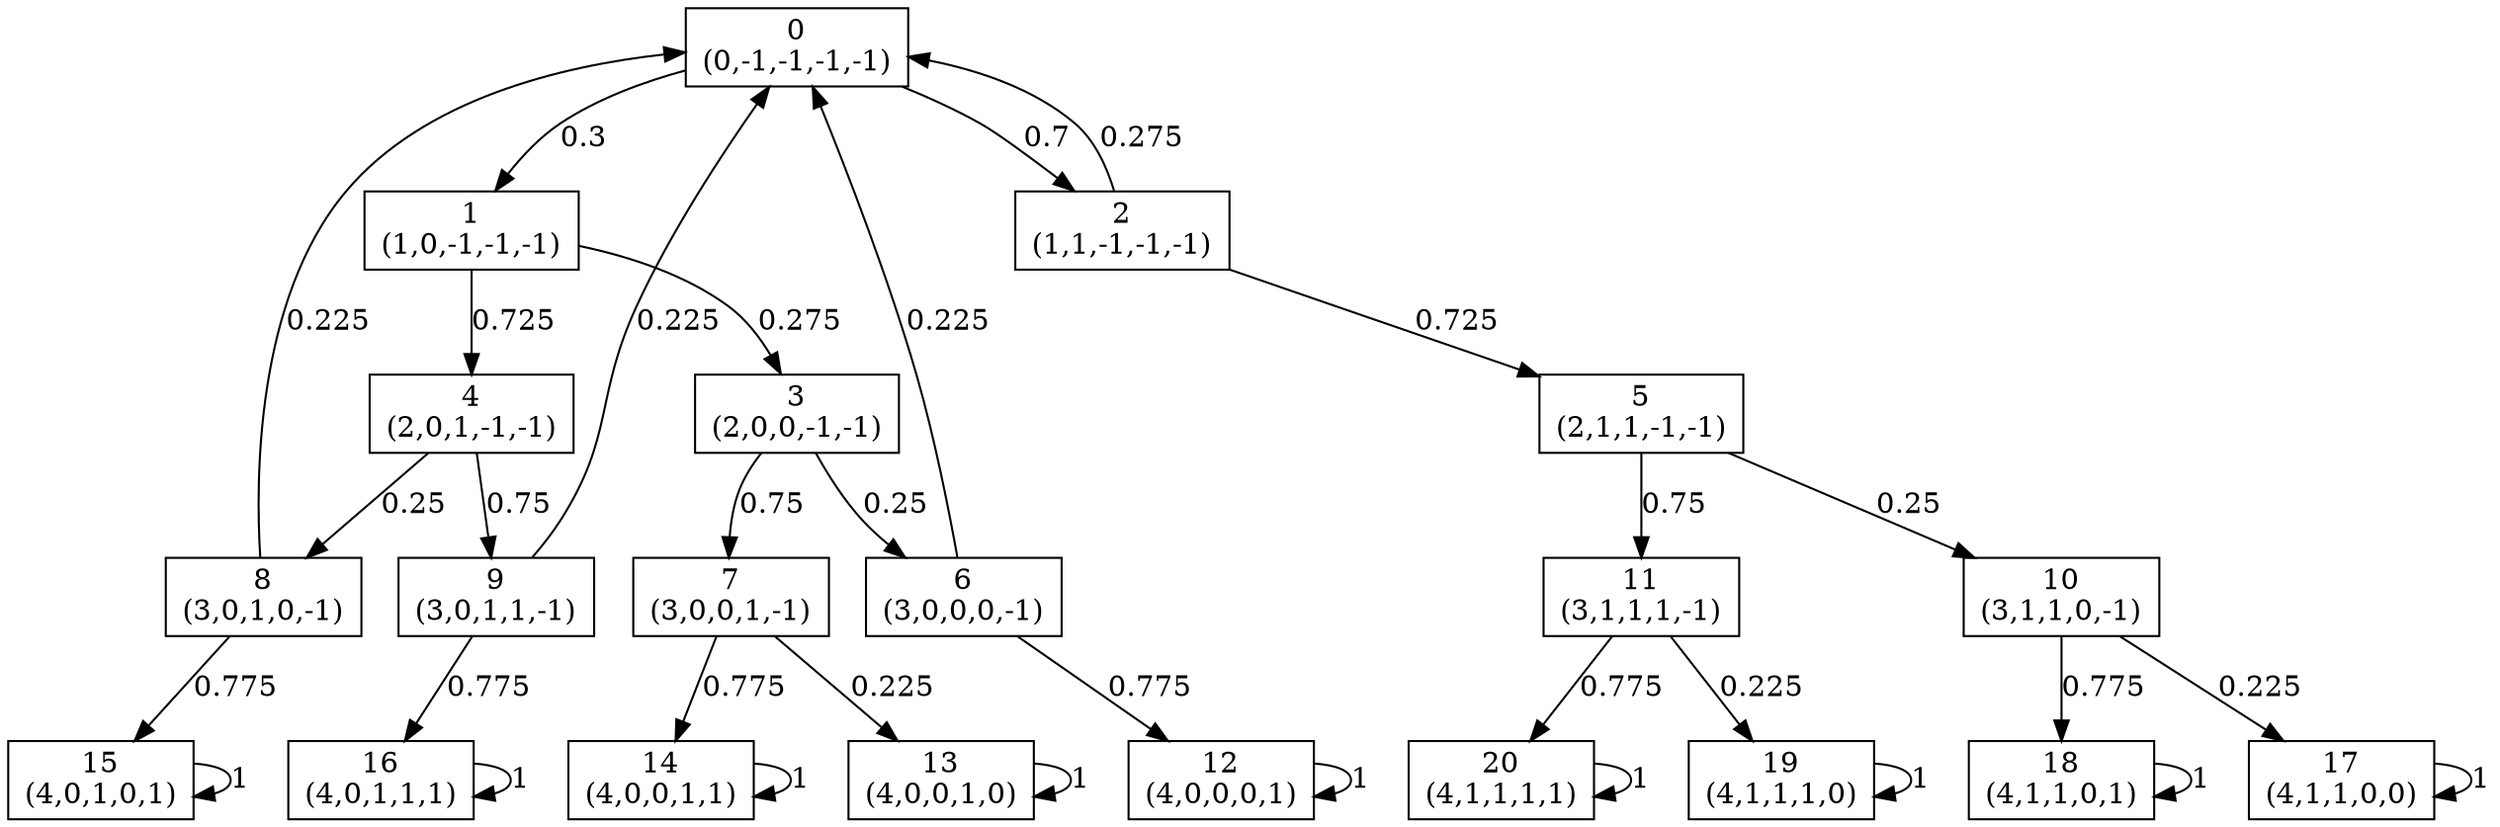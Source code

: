 digraph P {
node [shape=box];
0 -> 1 [ label="0.3" ];
0 -> 2 [ label="0.7" ];
1 -> 3 [ label="0.275" ];
1 -> 4 [ label="0.725" ];
2 -> 0 [ label="0.275" ];
2 -> 5 [ label="0.725" ];
3 -> 6 [ label="0.25" ];
3 -> 7 [ label="0.75" ];
4 -> 8 [ label="0.25" ];
4 -> 9 [ label="0.75" ];
5 -> 10 [ label="0.25" ];
5 -> 11 [ label="0.75" ];
6 -> 0 [ label="0.225" ];
6 -> 12 [ label="0.775" ];
7 -> 13 [ label="0.225" ];
7 -> 14 [ label="0.775" ];
8 -> 0 [ label="0.225" ];
8 -> 15 [ label="0.775" ];
9 -> 0 [ label="0.225" ];
9 -> 16 [ label="0.775" ];
10 -> 17 [ label="0.225" ];
10 -> 18 [ label="0.775" ];
11 -> 19 [ label="0.225" ];
11 -> 20 [ label="0.775" ];
12 -> 12 [ label="1" ];
13 -> 13 [ label="1" ];
14 -> 14 [ label="1" ];
15 -> 15 [ label="1" ];
16 -> 16 [ label="1" ];
17 -> 17 [ label="1" ];
18 -> 18 [ label="1" ];
19 -> 19 [ label="1" ];
20 -> 20 [ label="1" ];
0 [label="0\n(0,-1,-1,-1,-1)"];
1 [label="1\n(1,0,-1,-1,-1)"];
2 [label="2\n(1,1,-1,-1,-1)"];
3 [label="3\n(2,0,0,-1,-1)"];
4 [label="4\n(2,0,1,-1,-1)"];
5 [label="5\n(2,1,1,-1,-1)"];
6 [label="6\n(3,0,0,0,-1)"];
7 [label="7\n(3,0,0,1,-1)"];
8 [label="8\n(3,0,1,0,-1)"];
9 [label="9\n(3,0,1,1,-1)"];
10 [label="10\n(3,1,1,0,-1)"];
11 [label="11\n(3,1,1,1,-1)"];
12 [label="12\n(4,0,0,0,1)"];
13 [label="13\n(4,0,0,1,0)"];
14 [label="14\n(4,0,0,1,1)"];
15 [label="15\n(4,0,1,0,1)"];
16 [label="16\n(4,0,1,1,1)"];
17 [label="17\n(4,1,1,0,0)"];
18 [label="18\n(4,1,1,0,1)"];
19 [label="19\n(4,1,1,1,0)"];
20 [label="20\n(4,1,1,1,1)"];
}
